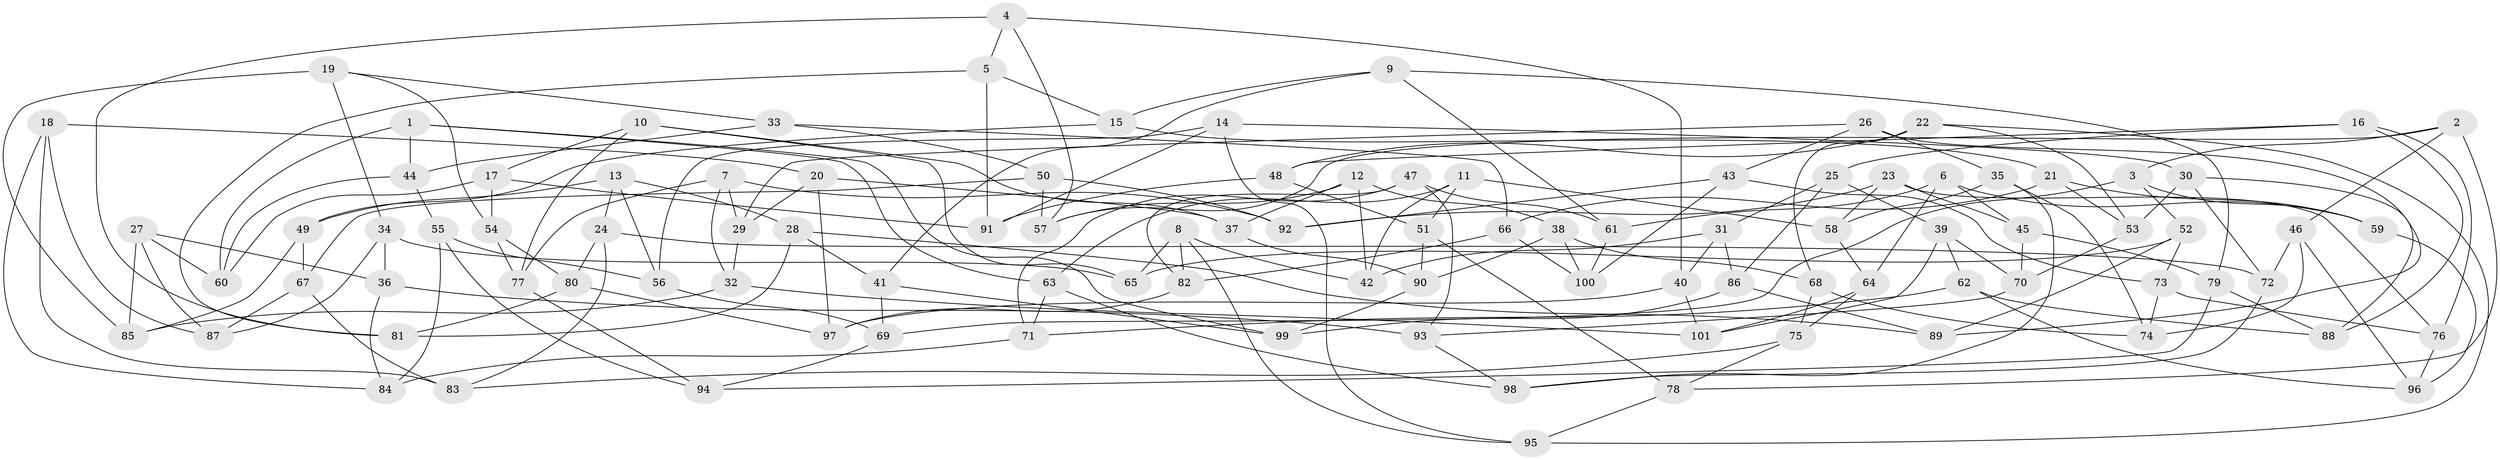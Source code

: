 // Generated by graph-tools (version 1.1) at 2025/50/03/09/25 03:50:52]
// undirected, 101 vertices, 202 edges
graph export_dot {
graph [start="1"]
  node [color=gray90,style=filled];
  1;
  2;
  3;
  4;
  5;
  6;
  7;
  8;
  9;
  10;
  11;
  12;
  13;
  14;
  15;
  16;
  17;
  18;
  19;
  20;
  21;
  22;
  23;
  24;
  25;
  26;
  27;
  28;
  29;
  30;
  31;
  32;
  33;
  34;
  35;
  36;
  37;
  38;
  39;
  40;
  41;
  42;
  43;
  44;
  45;
  46;
  47;
  48;
  49;
  50;
  51;
  52;
  53;
  54;
  55;
  56;
  57;
  58;
  59;
  60;
  61;
  62;
  63;
  64;
  65;
  66;
  67;
  68;
  69;
  70;
  71;
  72;
  73;
  74;
  75;
  76;
  77;
  78;
  79;
  80;
  81;
  82;
  83;
  84;
  85;
  86;
  87;
  88;
  89;
  90;
  91;
  92;
  93;
  94;
  95;
  96;
  97;
  98;
  99;
  100;
  101;
  1 -- 44;
  1 -- 63;
  1 -- 99;
  1 -- 60;
  2 -- 57;
  2 -- 3;
  2 -- 78;
  2 -- 46;
  3 -- 59;
  3 -- 52;
  3 -- 69;
  4 -- 81;
  4 -- 57;
  4 -- 40;
  4 -- 5;
  5 -- 81;
  5 -- 91;
  5 -- 15;
  6 -- 59;
  6 -- 64;
  6 -- 61;
  6 -- 45;
  7 -- 92;
  7 -- 77;
  7 -- 29;
  7 -- 32;
  8 -- 65;
  8 -- 95;
  8 -- 82;
  8 -- 42;
  9 -- 41;
  9 -- 79;
  9 -- 61;
  9 -- 15;
  10 -- 37;
  10 -- 65;
  10 -- 17;
  10 -- 77;
  11 -- 51;
  11 -- 58;
  11 -- 42;
  11 -- 63;
  12 -- 57;
  12 -- 42;
  12 -- 37;
  12 -- 38;
  13 -- 24;
  13 -- 28;
  13 -- 56;
  13 -- 49;
  14 -- 95;
  14 -- 30;
  14 -- 56;
  14 -- 91;
  15 -- 21;
  15 -- 49;
  16 -- 48;
  16 -- 76;
  16 -- 88;
  16 -- 25;
  17 -- 91;
  17 -- 54;
  17 -- 60;
  18 -- 87;
  18 -- 20;
  18 -- 83;
  18 -- 84;
  19 -- 34;
  19 -- 33;
  19 -- 54;
  19 -- 85;
  20 -- 97;
  20 -- 29;
  20 -- 37;
  21 -- 59;
  21 -- 66;
  21 -- 53;
  22 -- 68;
  22 -- 95;
  22 -- 53;
  22 -- 48;
  23 -- 58;
  23 -- 45;
  23 -- 76;
  23 -- 92;
  24 -- 80;
  24 -- 72;
  24 -- 83;
  25 -- 39;
  25 -- 31;
  25 -- 86;
  26 -- 29;
  26 -- 35;
  26 -- 89;
  26 -- 43;
  27 -- 60;
  27 -- 87;
  27 -- 36;
  27 -- 85;
  28 -- 89;
  28 -- 81;
  28 -- 41;
  29 -- 32;
  30 -- 88;
  30 -- 72;
  30 -- 53;
  31 -- 86;
  31 -- 42;
  31 -- 40;
  32 -- 101;
  32 -- 85;
  33 -- 50;
  33 -- 44;
  33 -- 66;
  34 -- 65;
  34 -- 87;
  34 -- 36;
  35 -- 98;
  35 -- 74;
  35 -- 58;
  36 -- 84;
  36 -- 93;
  37 -- 90;
  38 -- 90;
  38 -- 100;
  38 -- 68;
  39 -- 70;
  39 -- 62;
  39 -- 101;
  40 -- 101;
  40 -- 97;
  41 -- 69;
  41 -- 99;
  43 -- 73;
  43 -- 92;
  43 -- 100;
  44 -- 60;
  44 -- 55;
  45 -- 70;
  45 -- 79;
  46 -- 72;
  46 -- 74;
  46 -- 96;
  47 -- 82;
  47 -- 93;
  47 -- 61;
  47 -- 71;
  48 -- 91;
  48 -- 51;
  49 -- 85;
  49 -- 67;
  50 -- 92;
  50 -- 57;
  50 -- 67;
  51 -- 78;
  51 -- 90;
  52 -- 89;
  52 -- 65;
  52 -- 73;
  53 -- 70;
  54 -- 80;
  54 -- 77;
  55 -- 56;
  55 -- 94;
  55 -- 84;
  56 -- 69;
  58 -- 64;
  59 -- 96;
  61 -- 100;
  62 -- 71;
  62 -- 96;
  62 -- 88;
  63 -- 98;
  63 -- 71;
  64 -- 101;
  64 -- 75;
  66 -- 82;
  66 -- 100;
  67 -- 83;
  67 -- 87;
  68 -- 74;
  68 -- 75;
  69 -- 94;
  70 -- 93;
  71 -- 84;
  72 -- 98;
  73 -- 74;
  73 -- 76;
  75 -- 78;
  75 -- 83;
  76 -- 96;
  77 -- 94;
  78 -- 95;
  79 -- 88;
  79 -- 94;
  80 -- 97;
  80 -- 81;
  82 -- 97;
  86 -- 89;
  86 -- 99;
  90 -- 99;
  93 -- 98;
}
